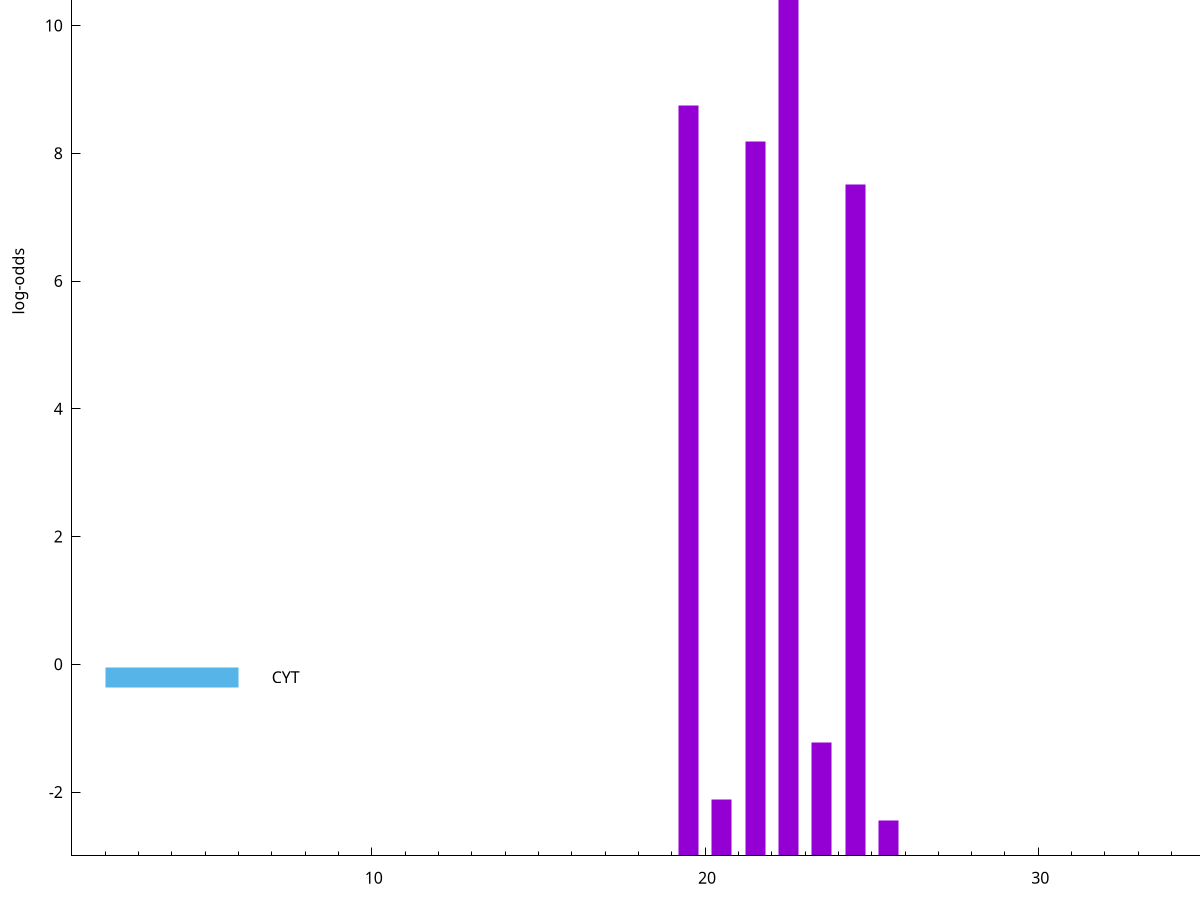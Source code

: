 set title "LipoP predictions for SRR5666408.gff"
set size 2., 1.4
set xrange [1:70] 
set mxtics 10
set yrange [-3:15]
set y2range [0:18]
set ylabel "log-odds"
set term postscript eps color solid "Helvetica" 30
set output "SRR5666408.gff2.eps"
set arrow from 2,12.3027 to 6,12.3027 nohead lt 1 lw 20
set label "SpI" at 7,12.3027
set arrow from 2,-0.200913 to 6,-0.200913 nohead lt 3 lw 20
set label "CYT" at 7,-0.200913
set arrow from 2,12.3027 to 6,12.3027 nohead lt 1 lw 20
set label "SpI" at 7,12.3027
# NOTE: The scores below are the log-odds scores with the threshold
# NOTE: subtracted (a hack to make gnuplot make the histogram all
# NOTE: look nice).
plot "-" axes x1y2 title "" with impulses lt 1 lw 20
22.500000 15.017200
19.500000 11.748600
21.500000 11.193000
24.500000 10.517480
23.500000 1.781750
20.500000 0.878310
25.500000 0.560310
e
exit
